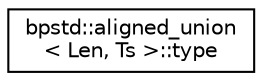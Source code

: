 digraph "Graphical Class Hierarchy"
{
 // LATEX_PDF_SIZE
  edge [fontname="Helvetica",fontsize="10",labelfontname="Helvetica",labelfontsize="10"];
  node [fontname="Helvetica",fontsize="10",shape=record];
  rankdir="LR";
  Node0 [label="bpstd::aligned_union\l\< Len, Ts \>::type",height=0.2,width=0.4,color="black", fillcolor="white", style="filled",URL="$d1/d91/structbpstd_1_1aligned__union.html#d4/d86/structbpstd_1_1aligned__union_1_1type",tooltip=" "];
}
